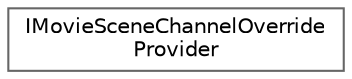 digraph "Graphical Class Hierarchy"
{
 // INTERACTIVE_SVG=YES
 // LATEX_PDF_SIZE
  bgcolor="transparent";
  edge [fontname=Helvetica,fontsize=10,labelfontname=Helvetica,labelfontsize=10];
  node [fontname=Helvetica,fontsize=10,shape=box,height=0.2,width=0.4];
  rankdir="LR";
  Node0 [id="Node000000",label="IMovieSceneChannelOverride\lProvider",height=0.2,width=0.4,color="grey40", fillcolor="white", style="filled",URL="$df/d9c/classIMovieSceneChannelOverrideProvider.html",tooltip="Interface to be added to UMovieSceneSection types when they contain entity data."];
}
